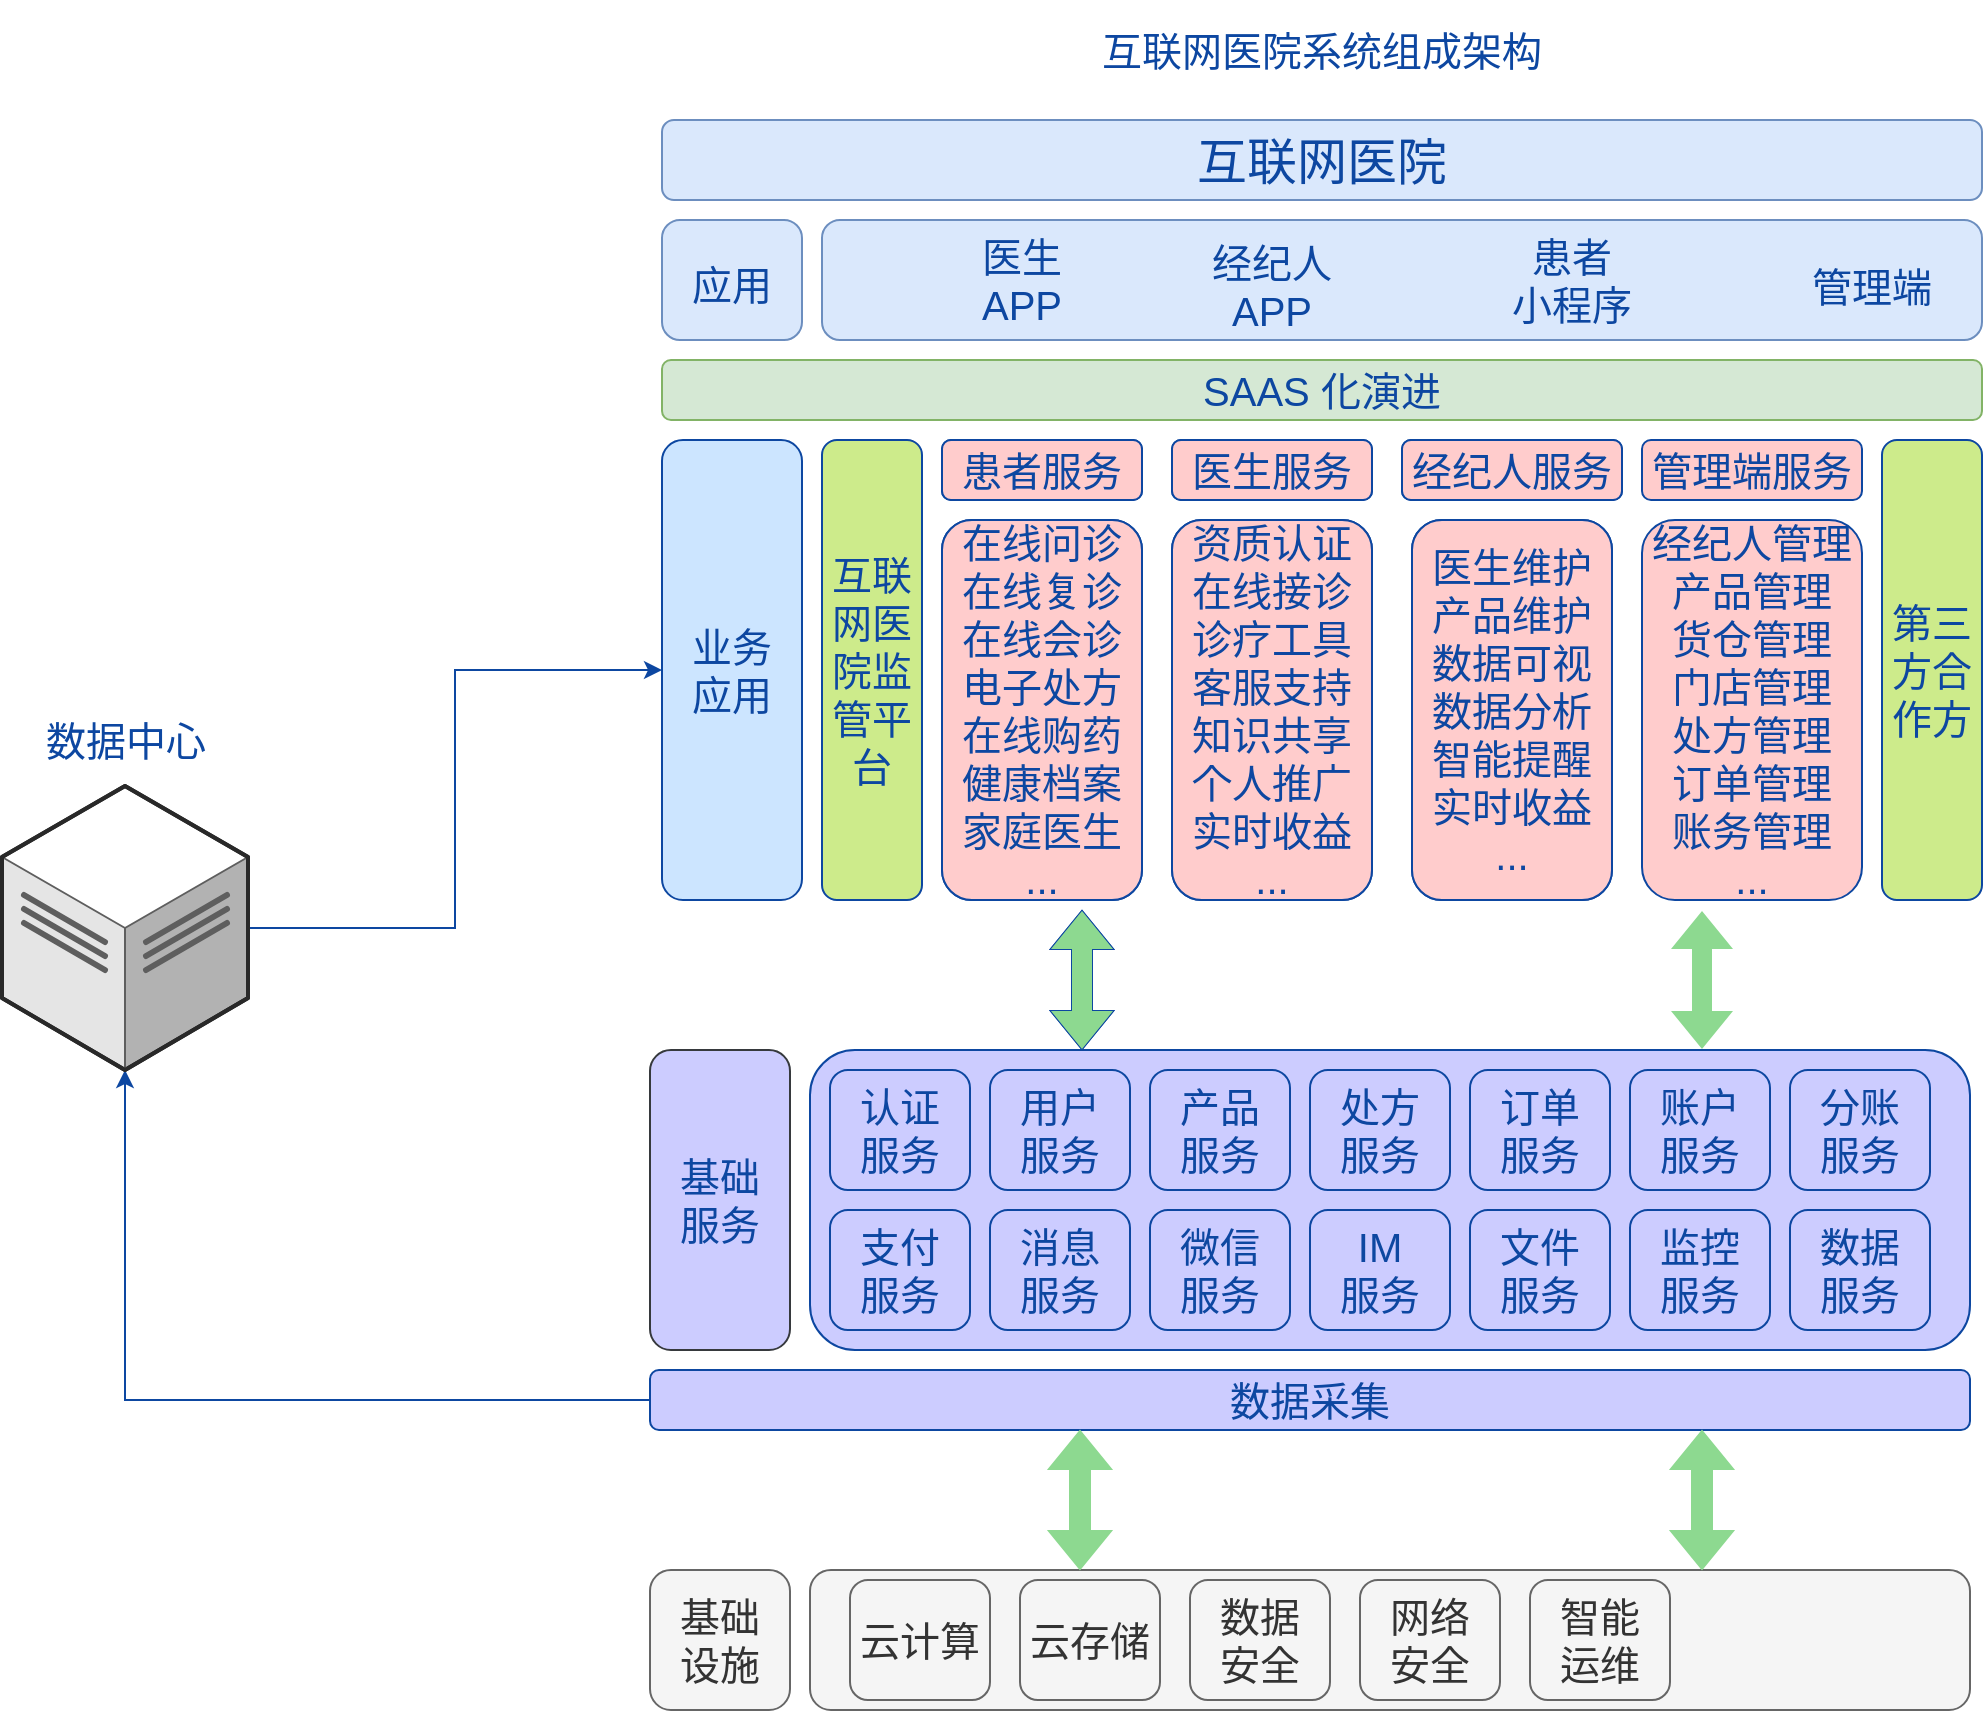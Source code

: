 <mxfile version="20.1.3" type="github">
  <diagram id="KP49BWcJ2xEg14fMhSnt" name="第 1 页">
    <mxGraphModel dx="2249" dy="762" grid="1" gridSize="10" guides="1" tooltips="1" connect="1" arrows="1" fold="1" page="1" pageScale="1" pageWidth="827" pageHeight="1169" math="0" shadow="0">
      <root>
        <mxCell id="0" />
        <mxCell id="1" parent="0" />
        <mxCell id="OpCwgLtP3gKo1lzQ5iub-48" value="" style="rounded=1;whiteSpace=wrap;html=1;fontSize=20;fontColor=#333333;strokeColor=#666666;fillColor=#f5f5f5;" vertex="1" parent="1">
          <mxGeometry x="164" y="845" width="580" height="70" as="geometry" />
        </mxCell>
        <mxCell id="OpCwgLtP3gKo1lzQ5iub-1" value="&lt;font color=&quot;#0d47a1&quot; style=&quot;font-size: 25px;&quot;&gt;互联网医院&lt;/font&gt;" style="rounded=1;whiteSpace=wrap;html=1;strokeColor=#6c8ebf;fillColor=#dae8fc;" vertex="1" parent="1">
          <mxGeometry x="90" y="120" width="660" height="40" as="geometry" />
        </mxCell>
        <mxCell id="OpCwgLtP3gKo1lzQ5iub-2" value="&lt;span style=&quot;font-size: 20px;&quot;&gt;应用&lt;/span&gt;" style="rounded=1;whiteSpace=wrap;html=1;fontSize=25;strokeColor=#6c8ebf;fillColor=#dae8fc;fontColor=#0D47A1;" vertex="1" parent="1">
          <mxGeometry x="90" y="170" width="70" height="60" as="geometry" />
        </mxCell>
        <mxCell id="OpCwgLtP3gKo1lzQ5iub-3" value="" style="rounded=1;whiteSpace=wrap;html=1;fontSize=20;strokeColor=#6c8ebf;fillColor=#dae8fc;" vertex="1" parent="1">
          <mxGeometry x="170" y="170" width="580" height="60" as="geometry" />
        </mxCell>
        <mxCell id="OpCwgLtP3gKo1lzQ5iub-10" value="" style="shape=image;html=1;verticalAlign=top;verticalLabelPosition=bottom;labelBackgroundColor=#ffffff;imageAspect=0;aspect=fixed;image=https://cdn2.iconfinder.com/data/icons/mobile-and-internet-business/505/sms-128.png;fontSize=20;fontColor=#0D47A1;strokeColor=#0D47A1;" vertex="1" parent="1">
          <mxGeometry x="200" y="175" width="50" height="50" as="geometry" />
        </mxCell>
        <mxCell id="OpCwgLtP3gKo1lzQ5iub-11" value="医生APP" style="text;html=1;strokeColor=none;fillColor=none;align=center;verticalAlign=middle;whiteSpace=wrap;rounded=0;fontSize=20;fontColor=#0D47A1;" vertex="1" parent="1">
          <mxGeometry x="240" y="185" width="60" height="30" as="geometry" />
        </mxCell>
        <mxCell id="OpCwgLtP3gKo1lzQ5iub-12" value="" style="shape=image;html=1;verticalAlign=top;verticalLabelPosition=bottom;labelBackgroundColor=#ffffff;imageAspect=0;aspect=fixed;image=https://cdn2.iconfinder.com/data/icons/mobile-and-internet-business/505/sms-128.png;fontSize=20;fontColor=#0D47A1;strokeColor=#0D47A1;" vertex="1" parent="1">
          <mxGeometry x="320" y="175" width="50" height="50" as="geometry" />
        </mxCell>
        <mxCell id="OpCwgLtP3gKo1lzQ5iub-13" value="经纪人APP" style="text;html=1;strokeColor=none;fillColor=none;align=center;verticalAlign=middle;whiteSpace=wrap;rounded=0;fontSize=20;fontColor=#0D47A1;" vertex="1" parent="1">
          <mxGeometry x="360" y="185" width="70" height="35" as="geometry" />
        </mxCell>
        <mxCell id="OpCwgLtP3gKo1lzQ5iub-14" value="" style="shape=image;html=1;verticalAlign=top;verticalLabelPosition=bottom;labelBackgroundColor=#ffffff;imageAspect=0;aspect=fixed;image=https://cdn4.iconfinder.com/data/icons/socialcones/508/WeChat-128.png;fontSize=20;fontColor=#0D47A1;strokeColor=#0D47A1;" vertex="1" parent="1">
          <mxGeometry x="460" y="182.5" width="40" height="40" as="geometry" />
        </mxCell>
        <mxCell id="OpCwgLtP3gKo1lzQ5iub-15" value="患者&lt;br&gt;小程序" style="text;html=1;strokeColor=none;fillColor=none;align=center;verticalAlign=middle;whiteSpace=wrap;rounded=0;fontSize=20;fontColor=#0D47A1;" vertex="1" parent="1">
          <mxGeometry x="510" y="182.5" width="70" height="35" as="geometry" />
        </mxCell>
        <mxCell id="OpCwgLtP3gKo1lzQ5iub-16" value="" style="shape=image;html=1;verticalAlign=top;verticalLabelPosition=bottom;labelBackgroundColor=#ffffff;imageAspect=0;aspect=fixed;image=https://cdn3.iconfinder.com/data/icons/colorstroked/FireFox.png;fontSize=20;fontColor=#0D47A1;strokeColor=#0D47A1;" vertex="1" parent="1">
          <mxGeometry x="610" y="177.5" width="50" height="50" as="geometry" />
        </mxCell>
        <mxCell id="OpCwgLtP3gKo1lzQ5iub-17" value="管理端" style="text;html=1;strokeColor=none;fillColor=none;align=center;verticalAlign=middle;whiteSpace=wrap;rounded=0;fontSize=20;fontColor=#0D47A1;" vertex="1" parent="1">
          <mxGeometry x="660" y="185" width="70" height="35" as="geometry" />
        </mxCell>
        <mxCell id="OpCwgLtP3gKo1lzQ5iub-19" value="业务&lt;br&gt;应用" style="rounded=1;whiteSpace=wrap;html=1;fontSize=20;strokeColor=#0D47A1;fillColor=#cce5ff;fontColor=#0D47A1;" vertex="1" parent="1">
          <mxGeometry x="90" y="280" width="70" height="230" as="geometry" />
        </mxCell>
        <mxCell id="OpCwgLtP3gKo1lzQ5iub-20" value="患者服务" style="rounded=1;whiteSpace=wrap;html=1;fontSize=20;fontColor=#0D47A1;strokeColor=#0D47A1;" vertex="1" parent="1">
          <mxGeometry x="230" y="280" width="100" height="30" as="geometry" />
        </mxCell>
        <mxCell id="OpCwgLtP3gKo1lzQ5iub-21" value="在线问诊&lt;br&gt;在线复诊&lt;br&gt;在线会诊&lt;br&gt;电子处方&lt;br&gt;在线购药&lt;br&gt;健康档案家庭医生&lt;br&gt;..." style="rounded=1;whiteSpace=wrap;html=1;fontSize=20;fontColor=#0D47A1;strokeColor=#0D47A1;" vertex="1" parent="1">
          <mxGeometry x="230" y="320" width="100" height="190" as="geometry" />
        </mxCell>
        <mxCell id="OpCwgLtP3gKo1lzQ5iub-22" value="医生服务" style="rounded=1;whiteSpace=wrap;html=1;fontSize=20;fontColor=#0D47A1;strokeColor=#0D47A1;" vertex="1" parent="1">
          <mxGeometry x="345" y="280" width="100" height="30" as="geometry" />
        </mxCell>
        <mxCell id="OpCwgLtP3gKo1lzQ5iub-23" value="资质认证&lt;br&gt;在线接诊&lt;br&gt;诊疗工具&lt;br&gt;客服支持&lt;br&gt;知识共享&lt;br&gt;个人推广&lt;br&gt;实时收益&lt;br&gt;..." style="rounded=1;whiteSpace=wrap;html=1;fontSize=20;fontColor=#0D47A1;strokeColor=#0D47A1;" vertex="1" parent="1">
          <mxGeometry x="345" y="320" width="100" height="190" as="geometry" />
        </mxCell>
        <mxCell id="OpCwgLtP3gKo1lzQ5iub-24" value="经纪人服务" style="rounded=1;whiteSpace=wrap;html=1;fontSize=20;fontColor=#0D47A1;strokeColor=#0D47A1;" vertex="1" parent="1">
          <mxGeometry x="460" y="280" width="110" height="30" as="geometry" />
        </mxCell>
        <mxCell id="OpCwgLtP3gKo1lzQ5iub-25" value="医生维护&lt;br&gt;产品维护&lt;br&gt;数据可视&lt;br&gt;数据分析&lt;br&gt;智能提醒&lt;br&gt;实时收益&lt;br&gt;..." style="rounded=1;whiteSpace=wrap;html=1;fontSize=20;fontColor=#0D47A1;strokeColor=#0D47A1;" vertex="1" parent="1">
          <mxGeometry x="465" y="320" width="100" height="190" as="geometry" />
        </mxCell>
        <mxCell id="OpCwgLtP3gKo1lzQ5iub-26" value="管理端服务" style="rounded=1;whiteSpace=wrap;html=1;fontSize=20;strokeColor=#0D47A1;fillColor=#ffcccc;fontColor=#0D47A1;" vertex="1" parent="1">
          <mxGeometry x="580" y="280" width="110" height="30" as="geometry" />
        </mxCell>
        <mxCell id="OpCwgLtP3gKo1lzQ5iub-27" value="经纪人管理&lt;br&gt;产品管理&lt;br&gt;货仓管理&lt;br&gt;门店管理&lt;br&gt;处方管理&lt;br&gt;订单管理&lt;br&gt;账务管理&lt;br&gt;..." style="rounded=1;whiteSpace=wrap;html=1;fontSize=20;strokeColor=#0D47A1;fillColor=#ffcccc;fontColor=#0D47A1;" vertex="1" parent="1">
          <mxGeometry x="580" y="320" width="110" height="190" as="geometry" />
        </mxCell>
        <mxCell id="OpCwgLtP3gKo1lzQ5iub-28" value="互联网医院监管平台" style="rounded=1;whiteSpace=wrap;html=1;fontSize=20;strokeColor=#0D47A1;fillColor=#cdeb8b;fontColor=#0D47A1;" vertex="1" parent="1">
          <mxGeometry x="170" y="280" width="50" height="230" as="geometry" />
        </mxCell>
        <mxCell id="OpCwgLtP3gKo1lzQ5iub-29" value="第三方合作方" style="rounded=1;whiteSpace=wrap;html=1;fontSize=20;strokeColor=#0D47A1;fillColor=#cdeb8b;fontColor=#0D47A1;" vertex="1" parent="1">
          <mxGeometry x="700" y="280" width="50" height="230" as="geometry" />
        </mxCell>
        <mxCell id="OpCwgLtP3gKo1lzQ5iub-30" value="&lt;font color=&quot;#0d47a1&quot;&gt;基础&lt;br&gt;服务&lt;/font&gt;" style="rounded=1;whiteSpace=wrap;html=1;fontSize=20;strokeColor=#36393d;fillColor=#CCCCFF;" vertex="1" parent="1">
          <mxGeometry x="84" y="585" width="70" height="150" as="geometry" />
        </mxCell>
        <mxCell id="OpCwgLtP3gKo1lzQ5iub-31" value="" style="rounded=1;whiteSpace=wrap;html=1;fontSize=20;fontColor=#0D47A1;strokeColor=#0D47A1;fillColor=#CCCCFF;" vertex="1" parent="1">
          <mxGeometry x="164" y="585" width="580" height="150" as="geometry" />
        </mxCell>
        <mxCell id="OpCwgLtP3gKo1lzQ5iub-32" value="认证&lt;br&gt;服务" style="rounded=1;whiteSpace=wrap;html=1;fontSize=20;fontColor=#0D47A1;strokeColor=#0D47A1;fillColor=#CCCCFF;" vertex="1" parent="1">
          <mxGeometry x="174" y="595" width="70" height="60" as="geometry" />
        </mxCell>
        <mxCell id="OpCwgLtP3gKo1lzQ5iub-33" value="用户&lt;br&gt;服务" style="rounded=1;whiteSpace=wrap;html=1;fontSize=20;fontColor=#0D47A1;strokeColor=#0D47A1;fillColor=#CCCCFF;" vertex="1" parent="1">
          <mxGeometry x="254" y="595" width="70" height="60" as="geometry" />
        </mxCell>
        <mxCell id="OpCwgLtP3gKo1lzQ5iub-34" value="产品&lt;br&gt;服务" style="rounded=1;whiteSpace=wrap;html=1;fontSize=20;fontColor=#0D47A1;strokeColor=#0D47A1;fillColor=#CCCCFF;" vertex="1" parent="1">
          <mxGeometry x="334" y="595" width="70" height="60" as="geometry" />
        </mxCell>
        <mxCell id="OpCwgLtP3gKo1lzQ5iub-35" value="处方&lt;br&gt;服务" style="rounded=1;whiteSpace=wrap;html=1;fontSize=20;fontColor=#0D47A1;strokeColor=#0D47A1;fillColor=#CCCCFF;" vertex="1" parent="1">
          <mxGeometry x="414" y="595" width="70" height="60" as="geometry" />
        </mxCell>
        <mxCell id="OpCwgLtP3gKo1lzQ5iub-36" value="订单&lt;br&gt;服务" style="rounded=1;whiteSpace=wrap;html=1;fontSize=20;fontColor=#0D47A1;strokeColor=#0D47A1;fillColor=#CCCCFF;" vertex="1" parent="1">
          <mxGeometry x="494" y="595" width="70" height="60" as="geometry" />
        </mxCell>
        <mxCell id="OpCwgLtP3gKo1lzQ5iub-37" value="账户&lt;br&gt;服务" style="rounded=1;whiteSpace=wrap;html=1;fontSize=20;fontColor=#0D47A1;strokeColor=#0D47A1;fillColor=#CCCCFF;" vertex="1" parent="1">
          <mxGeometry x="574" y="595" width="70" height="60" as="geometry" />
        </mxCell>
        <mxCell id="OpCwgLtP3gKo1lzQ5iub-38" value="分账&lt;br&gt;服务" style="rounded=1;whiteSpace=wrap;html=1;fontSize=20;fontColor=#0D47A1;strokeColor=#0D47A1;fillColor=#CCCCFF;" vertex="1" parent="1">
          <mxGeometry x="654" y="595" width="70" height="60" as="geometry" />
        </mxCell>
        <mxCell id="OpCwgLtP3gKo1lzQ5iub-40" value="支付&lt;br&gt;服务" style="rounded=1;whiteSpace=wrap;html=1;fontSize=20;fontColor=#0D47A1;strokeColor=#0D47A1;fillColor=#CCCCFF;" vertex="1" parent="1">
          <mxGeometry x="174" y="665" width="70" height="60" as="geometry" />
        </mxCell>
        <mxCell id="OpCwgLtP3gKo1lzQ5iub-41" value="消息&lt;br&gt;服务" style="rounded=1;whiteSpace=wrap;html=1;fontSize=20;fontColor=#0D47A1;strokeColor=#0D47A1;fillColor=#CCCCFF;" vertex="1" parent="1">
          <mxGeometry x="254" y="665" width="70" height="60" as="geometry" />
        </mxCell>
        <mxCell id="OpCwgLtP3gKo1lzQ5iub-42" value="微信&lt;br&gt;服务" style="rounded=1;whiteSpace=wrap;html=1;fontSize=20;fontColor=#0D47A1;strokeColor=#0D47A1;fillColor=#CCCCFF;" vertex="1" parent="1">
          <mxGeometry x="334" y="665" width="70" height="60" as="geometry" />
        </mxCell>
        <mxCell id="OpCwgLtP3gKo1lzQ5iub-43" value="IM&lt;br&gt;服务" style="rounded=1;whiteSpace=wrap;html=1;fontSize=20;fontColor=#0D47A1;strokeColor=#0D47A1;fillColor=#CCCCFF;" vertex="1" parent="1">
          <mxGeometry x="414" y="665" width="70" height="60" as="geometry" />
        </mxCell>
        <mxCell id="OpCwgLtP3gKo1lzQ5iub-44" value="文件&lt;br&gt;服务" style="rounded=1;whiteSpace=wrap;html=1;fontSize=20;fontColor=#0D47A1;strokeColor=#0D47A1;fillColor=#CCCCFF;" vertex="1" parent="1">
          <mxGeometry x="494" y="665" width="70" height="60" as="geometry" />
        </mxCell>
        <mxCell id="OpCwgLtP3gKo1lzQ5iub-45" value="监控&lt;br&gt;服务" style="rounded=1;whiteSpace=wrap;html=1;fontSize=20;fontColor=#0D47A1;strokeColor=#0D47A1;fillColor=#CCCCFF;" vertex="1" parent="1">
          <mxGeometry x="574" y="665" width="70" height="60" as="geometry" />
        </mxCell>
        <mxCell id="OpCwgLtP3gKo1lzQ5iub-46" value="SAAS 化演进" style="rounded=1;whiteSpace=wrap;html=1;fontSize=20;strokeColor=#82b366;fillColor=#d5e8d4;fontColor=#0D47A1;" vertex="1" parent="1">
          <mxGeometry x="90" y="240" width="660" height="30" as="geometry" />
        </mxCell>
        <mxCell id="OpCwgLtP3gKo1lzQ5iub-47" value="基础&lt;br&gt;设施" style="rounded=1;whiteSpace=wrap;html=1;fontSize=20;fontColor=#333333;strokeColor=#666666;fillColor=#f5f5f5;" vertex="1" parent="1">
          <mxGeometry x="84" y="845" width="70" height="70" as="geometry" />
        </mxCell>
        <mxCell id="OpCwgLtP3gKo1lzQ5iub-49" value="云计算" style="rounded=1;whiteSpace=wrap;html=1;fontSize=20;fontColor=#333333;strokeColor=#666666;fillColor=#f5f5f5;" vertex="1" parent="1">
          <mxGeometry x="184" y="850" width="70" height="60" as="geometry" />
        </mxCell>
        <mxCell id="OpCwgLtP3gKo1lzQ5iub-51" value="云存储" style="rounded=1;whiteSpace=wrap;html=1;fontSize=20;fontColor=#333333;strokeColor=#666666;fillColor=#f5f5f5;" vertex="1" parent="1">
          <mxGeometry x="269" y="850" width="70" height="60" as="geometry" />
        </mxCell>
        <mxCell id="OpCwgLtP3gKo1lzQ5iub-52" value="数据&lt;br&gt;安全" style="rounded=1;whiteSpace=wrap;html=1;fontSize=20;fontColor=#333333;strokeColor=#666666;fillColor=#f5f5f5;" vertex="1" parent="1">
          <mxGeometry x="354" y="850" width="70" height="60" as="geometry" />
        </mxCell>
        <mxCell id="OpCwgLtP3gKo1lzQ5iub-54" value="网络&lt;br&gt;安全" style="rounded=1;whiteSpace=wrap;html=1;fontSize=20;fontColor=#333333;strokeColor=#666666;fillColor=#f5f5f5;" vertex="1" parent="1">
          <mxGeometry x="439" y="850" width="70" height="60" as="geometry" />
        </mxCell>
        <mxCell id="OpCwgLtP3gKo1lzQ5iub-55" value="数据&lt;br&gt;服务" style="rounded=1;whiteSpace=wrap;html=1;fontSize=20;fontColor=#0D47A1;strokeColor=#0D47A1;fillColor=#CCCCFF;" vertex="1" parent="1">
          <mxGeometry x="654" y="665" width="70" height="60" as="geometry" />
        </mxCell>
        <mxCell id="OpCwgLtP3gKo1lzQ5iub-56" value="智能&lt;br&gt;运维" style="rounded=1;whiteSpace=wrap;html=1;fontSize=20;fontColor=#333333;strokeColor=#666666;fillColor=#f5f5f5;" vertex="1" parent="1">
          <mxGeometry x="524" y="850" width="70" height="60" as="geometry" />
        </mxCell>
        <mxCell id="OpCwgLtP3gKo1lzQ5iub-91" style="edgeStyle=orthogonalEdgeStyle;rounded=0;orthogonalLoop=1;jettySize=auto;html=1;fontSize=20;fontColor=#0D47A1;strokeColor=#0D47A1;" edge="1" parent="1" source="OpCwgLtP3gKo1lzQ5iub-63" target="OpCwgLtP3gKo1lzQ5iub-89">
          <mxGeometry relative="1" as="geometry" />
        </mxCell>
        <mxCell id="OpCwgLtP3gKo1lzQ5iub-63" value="数据采集" style="rounded=1;whiteSpace=wrap;html=1;fontSize=20;fontColor=#0D47A1;strokeColor=#0D47A1;fillColor=#CCCCFF;" vertex="1" parent="1">
          <mxGeometry x="84" y="745" width="660" height="30" as="geometry" />
        </mxCell>
        <mxCell id="OpCwgLtP3gKo1lzQ5iub-70" value="" style="shape=flexArrow;endArrow=classic;startArrow=classic;html=1;rounded=0;fontSize=19;strokeColor=#8DD990;fillColor=#8DD990;" edge="1" parent="1">
          <mxGeometry width="100" height="100" relative="1" as="geometry">
            <mxPoint x="299" y="845" as="sourcePoint" />
            <mxPoint x="299" y="775" as="targetPoint" />
          </mxGeometry>
        </mxCell>
        <mxCell id="OpCwgLtP3gKo1lzQ5iub-71" value="" style="shape=flexArrow;endArrow=classic;startArrow=classic;html=1;rounded=0;fontSize=19;strokeColor=#8DD990;fillColor=#8DD990;" edge="1" parent="1">
          <mxGeometry width="100" height="100" relative="1" as="geometry">
            <mxPoint x="610" y="845" as="sourcePoint" />
            <mxPoint x="610" y="775" as="targetPoint" />
          </mxGeometry>
        </mxCell>
        <mxCell id="OpCwgLtP3gKo1lzQ5iub-72" value="" style="shape=flexArrow;endArrow=classic;startArrow=classic;html=1;rounded=0;fontSize=19;strokeColor=#0D47A1;fillColor=#8DD990;fontColor=#0D47A1;" edge="1" parent="1">
          <mxGeometry width="100" height="100" relative="1" as="geometry">
            <mxPoint x="300" y="585" as="sourcePoint" />
            <mxPoint x="300" y="515" as="targetPoint" />
          </mxGeometry>
        </mxCell>
        <mxCell id="OpCwgLtP3gKo1lzQ5iub-73" value="" style="shape=flexArrow;endArrow=classic;startArrow=classic;html=1;rounded=0;fontSize=19;strokeColor=none;fillColor=#8DD990;fontColor=#0D47A1;" edge="1" parent="1">
          <mxGeometry width="100" height="100" relative="1" as="geometry">
            <mxPoint x="610" y="585" as="sourcePoint" />
            <mxPoint x="610" y="515" as="targetPoint" />
          </mxGeometry>
        </mxCell>
        <mxCell id="OpCwgLtP3gKo1lzQ5iub-87" value="数据中心" style="text;html=1;strokeColor=none;fillColor=none;align=center;verticalAlign=middle;whiteSpace=wrap;rounded=0;fontSize=20;fontColor=#0D47A1;" vertex="1" parent="1">
          <mxGeometry x="-225.25" y="410" width="93.5" height="40" as="geometry" />
        </mxCell>
        <mxCell id="OpCwgLtP3gKo1lzQ5iub-92" style="edgeStyle=orthogonalEdgeStyle;rounded=0;orthogonalLoop=1;jettySize=auto;html=1;entryX=0;entryY=0.5;entryDx=0;entryDy=0;fontSize=20;fontColor=#0D47A1;strokeColor=#0D47A1;" edge="1" parent="1" source="OpCwgLtP3gKo1lzQ5iub-89" target="OpCwgLtP3gKo1lzQ5iub-19">
          <mxGeometry relative="1" as="geometry" />
        </mxCell>
        <mxCell id="OpCwgLtP3gKo1lzQ5iub-89" value="" style="verticalLabelPosition=bottom;html=1;verticalAlign=top;strokeWidth=1;align=center;outlineConnect=0;dashed=0;outlineConnect=0;shape=mxgraph.aws3d.dataCenter;strokeColor=#5E5E5E;aspect=fixed;fontSize=20;fontColor=#0D47A1;" vertex="1" parent="1">
          <mxGeometry x="-240" y="453" width="123" height="142" as="geometry" />
        </mxCell>
        <mxCell id="OpCwgLtP3gKo1lzQ5iub-94" value="互联网医院系统组成架构" style="text;html=1;strokeColor=none;fillColor=none;align=center;verticalAlign=middle;whiteSpace=wrap;rounded=0;fontSize=20;fontColor=#0D47A1;" vertex="1" parent="1">
          <mxGeometry x="230" y="60" width="380" height="50" as="geometry" />
        </mxCell>
        <mxCell id="OpCwgLtP3gKo1lzQ5iub-95" value="患者服务" style="rounded=1;whiteSpace=wrap;html=1;fontSize=20;strokeColor=#0D47A1;fillColor=#ffcccc;fontColor=#0D47A1;" vertex="1" parent="1">
          <mxGeometry x="230" y="280" width="100" height="30" as="geometry" />
        </mxCell>
        <mxCell id="OpCwgLtP3gKo1lzQ5iub-96" value="在线问诊&lt;br&gt;在线复诊&lt;br&gt;在线会诊&lt;br&gt;电子处方&lt;br&gt;在线购药&lt;br&gt;健康档案家庭医生&lt;br&gt;..." style="rounded=1;whiteSpace=wrap;html=1;fontSize=20;strokeColor=#0D47A1;fillColor=#ffcccc;fontColor=#0D47A1;" vertex="1" parent="1">
          <mxGeometry x="230" y="320" width="100" height="190" as="geometry" />
        </mxCell>
        <mxCell id="OpCwgLtP3gKo1lzQ5iub-97" value="医生服务" style="rounded=1;whiteSpace=wrap;html=1;fontSize=20;strokeColor=#0D47A1;fillColor=#ffcccc;fontColor=#0D47A1;" vertex="1" parent="1">
          <mxGeometry x="345" y="280" width="100" height="30" as="geometry" />
        </mxCell>
        <mxCell id="OpCwgLtP3gKo1lzQ5iub-98" value="资质认证&lt;br&gt;在线接诊&lt;br&gt;诊疗工具&lt;br&gt;客服支持&lt;br&gt;知识共享&lt;br&gt;个人推广&lt;br&gt;实时收益&lt;br&gt;..." style="rounded=1;whiteSpace=wrap;html=1;fontSize=20;strokeColor=#0D47A1;fillColor=#ffcccc;fontColor=#0D47A1;" vertex="1" parent="1">
          <mxGeometry x="345" y="320" width="100" height="190" as="geometry" />
        </mxCell>
        <mxCell id="OpCwgLtP3gKo1lzQ5iub-99" value="经纪人服务" style="rounded=1;whiteSpace=wrap;html=1;fontSize=20;strokeColor=#0D47A1;fillColor=#ffcccc;fontColor=#0D47A1;" vertex="1" parent="1">
          <mxGeometry x="460" y="280" width="110" height="30" as="geometry" />
        </mxCell>
        <mxCell id="OpCwgLtP3gKo1lzQ5iub-100" value="医生维护&lt;br&gt;产品维护&lt;br&gt;数据可视&lt;br&gt;数据分析&lt;br&gt;智能提醒&lt;br&gt;实时收益&lt;br&gt;..." style="rounded=1;whiteSpace=wrap;html=1;fontSize=20;strokeColor=#0D47A1;fillColor=#ffcccc;fontColor=#0D47A1;" vertex="1" parent="1">
          <mxGeometry x="465" y="320" width="100" height="190" as="geometry" />
        </mxCell>
        <mxCell id="OpCwgLtP3gKo1lzQ5iub-101" value="" style="shape=flexArrow;endArrow=classic;startArrow=classic;html=1;rounded=0;fontSize=19;strokeColor=#0D47A1;fillColor=#8DD990;fontColor=#0D47A1;" edge="1" parent="1">
          <mxGeometry width="100" height="100" relative="1" as="geometry">
            <mxPoint x="300" y="585" as="sourcePoint" />
            <mxPoint x="300" y="515" as="targetPoint" />
          </mxGeometry>
        </mxCell>
        <mxCell id="OpCwgLtP3gKo1lzQ5iub-102" value="" style="shape=flexArrow;endArrow=classic;startArrow=classic;html=1;rounded=0;fontSize=19;strokeColor=none;fillColor=#8DD990;fontColor=#0D47A1;gradientColor=none;" edge="1" parent="1">
          <mxGeometry width="100" height="100" relative="1" as="geometry">
            <mxPoint x="300" y="585" as="sourcePoint" />
            <mxPoint x="300" y="515" as="targetPoint" />
          </mxGeometry>
        </mxCell>
      </root>
    </mxGraphModel>
  </diagram>
</mxfile>
